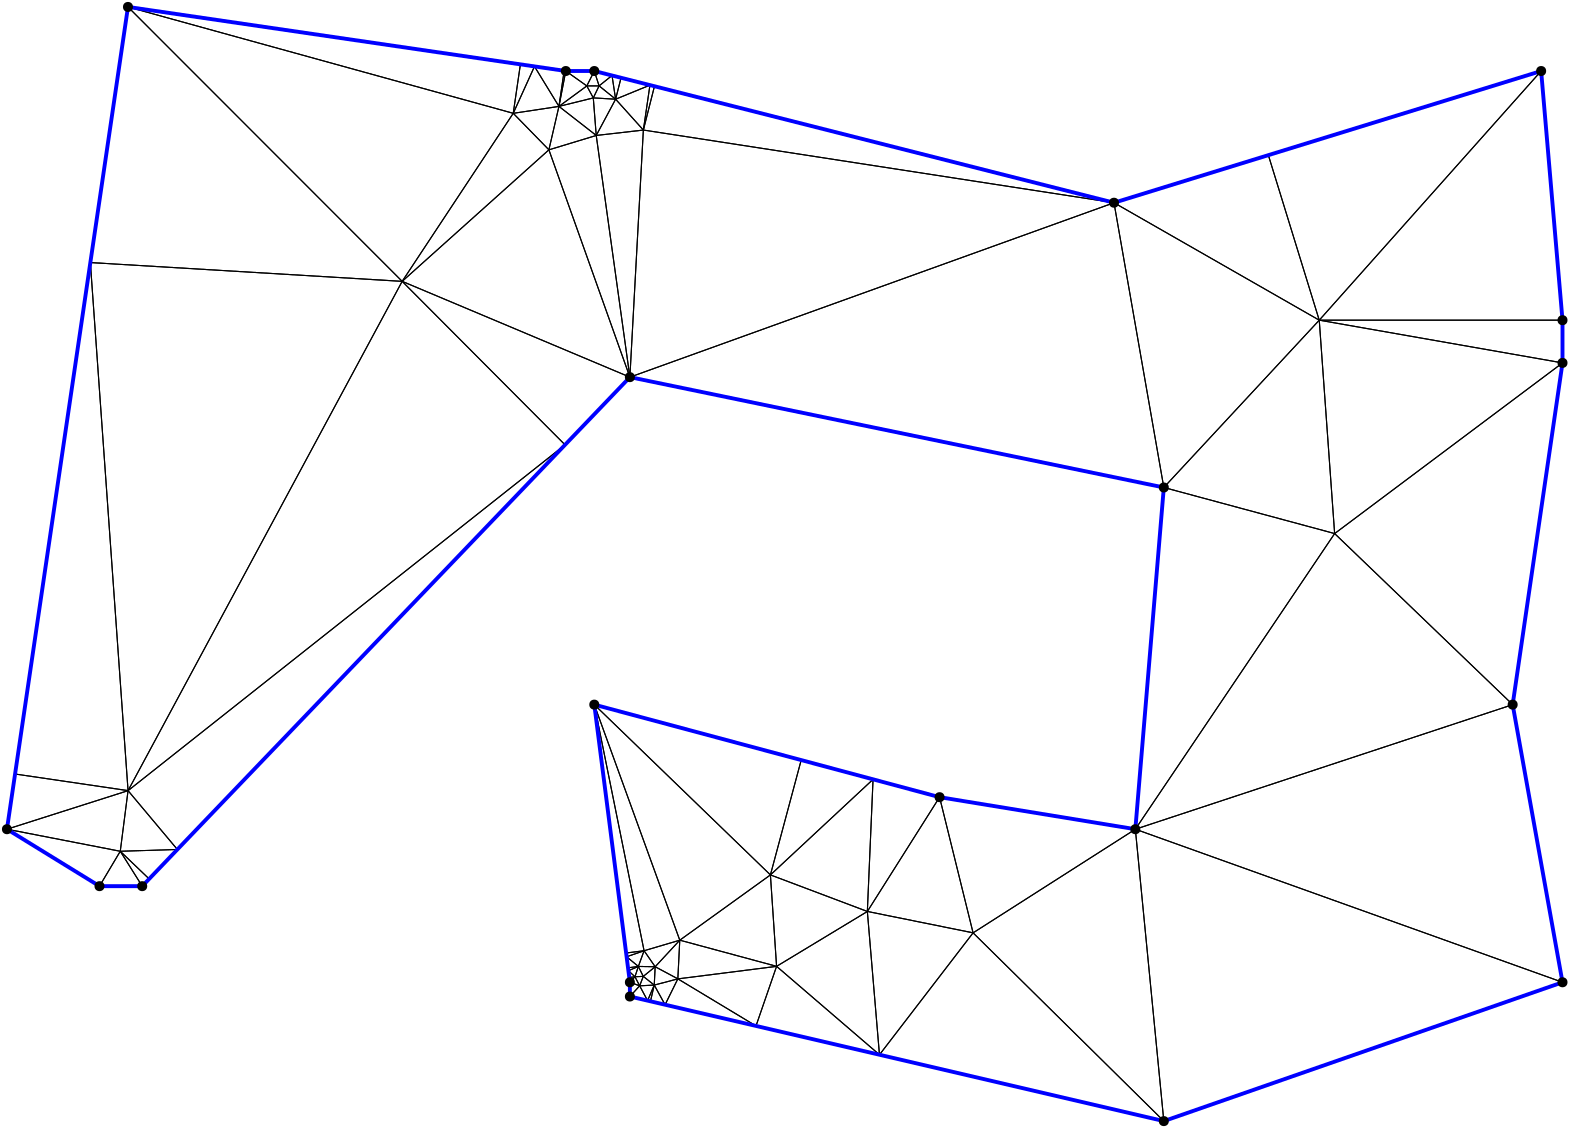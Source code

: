 <?xml version="1.0"?>
<!DOCTYPE ipe SYSTEM "ipe.dtd">
<ipe version="70218" creator="Ipe 7.2.24">
<info created="D:20221020151441" modified="D:20221020151441"/>
<ipestyle name="basic">
<symbol name="mark/disk(sx)" transformations="translations">
<path fill="sym-stroke">
0.6 0 0 0.6 0 0 e
</path>
</symbol>
<anglesize name="22.5 deg" value="22.5"/>
<anglesize name="30 deg" value="30"/>
<anglesize name="45 deg" value="45"/>
<anglesize name="60 deg" value="60"/>
<anglesize name="90 deg" value="90"/>
<arrowsize name="large" value="10"/>
<arrowsize name="small" value="5"/>
<arrowsize name="tiny" value="3"/>
<color name="blue" value="0 0 1"/>
<color name="gray" value="0.745"/>
<color name="green" value="0 1 0"/>
<color name="red" value="1 0 0"/>
<color name="pink" value="1 0.753 0.796"/>
<pen name="heavier" value="0.8"/>
<pen name="fat" value="1.4"/>
<pen name="ultrafat" value="2"/>
<gridsize name="16 pts (~6 mm)" value="16"/>
<gridsize name="32 pts (~12 mm)" value="32"/>
<gridsize name="4 pts" value="4"/>
<gridsize name="8 pts (~3 mm)" value="8"/>
<opacity name="10%" value="0.1"/>
<opacity name="25%" value="0.25"/>
<opacity name="50%" value="0.5"/>
<opacity name="75%" value="0.75"/>
<symbolsize name="large" value="5"/>
<symbolsize name="small" value="2"/>
<symbolsize name="tiny" value="1.1"/>
<textsize name="huge" value="\huge"/>
<textsize name="large" value="\large"/>
<textsize name="small" value="\small"/>
<textsize name="tiny" value="	iny"/>
<tiling name="falling" angle="-60" step="4" width="1"/>
<tiling name="rising" angle="30" step="4" width="1"/>
</ipestyle>
<page>
<layer name="hull"/>
<layer name="constraints"/>
<layer name="triangulation"/>
<layer name="obtuse"/>
<layer name="blub"/>
<layer name="problems"/>
<view layers="hull constraints triangulation obtuse blub" active="triangulation"/>
<path layer="triangulation" stroke="black">
414.535 602.618 m 
240.256 539.826 l 
</path>
<path layer="triangulation" stroke="black">
240.256 539.826 m 
432.476 500.101 l 
</path>
<path layer="triangulation" stroke="black">
432.476 500.101 m 
414.535 602.618 l 
</path>
<path layer="triangulation" stroke="black">
488.428 560.33 m 
432.476 500.101 l 
</path>
<path layer="triangulation" stroke="black">
432.476 500.101 m 
493.969 483.513 l 
</path>
<path layer="triangulation" stroke="black">
493.969 483.513 m 
488.428 560.33 l 
</path>
<path layer="triangulation" stroke="black">
56.7963 369.142 m 
64.6957 356.577 l 
</path>
<path layer="triangulation" stroke="black">
64.6957 356.577 m 
67.1921 359.182 l 
</path>
<path layer="triangulation" stroke="black">
67.1921 359.182 m 
56.7963 369.142 l 
</path>
<path layer="triangulation" stroke="black">
49.3181 356.577 m 
64.6957 356.577 l 
</path>
<path layer="triangulation" stroke="black">
64.6957 356.577 m 
56.7963 369.142 l 
</path>
<path layer="triangulation" stroke="black">
56.7963 369.142 m 
49.3181 356.577 l 
</path>
<path layer="triangulation" stroke="black">
245.11 628.78 m 
240.256 539.826 l 
</path>
<path layer="triangulation" stroke="black">
240.256 539.826 m 
414.535 602.618 l 
</path>
<path layer="triangulation" stroke="black">
414.535 602.618 m 
245.11 628.78 l 
</path>
<path layer="triangulation" stroke="black">
214.72 637.298 m 
211.102 621.662 l 
</path>
<path layer="triangulation" stroke="black">
211.102 621.662 m 
228.143 626.834 l 
</path>
<path layer="triangulation" stroke="black">
228.143 626.834 m 
214.72 637.298 l 
</path>
<path layer="triangulation" stroke="black">
59.5976 390.966 m 
56.7963 369.142 l 
</path>
<path layer="triangulation" stroke="black">
56.7963 369.142 m 
77.3505 369.786 l 
</path>
<path layer="triangulation" stroke="black">
77.3505 369.786 m 
59.5976 390.966 l 
</path>
<path layer="triangulation" stroke="black">
158.279 574.309 m 
216.911 515.458 l 
</path>
<path layer="triangulation" stroke="black">
216.911 515.458 m 
240.256 539.826 l 
</path>
<path layer="triangulation" stroke="black">
240.256 539.826 m 
158.279 574.309 l 
</path>
<path layer="triangulation" stroke="black">
470.106 619.752 m 
488.428 560.33 l 
</path>
<path layer="triangulation" stroke="black">
488.428 560.33 m 
568.311 650.032 l 
</path>
<path layer="triangulation" stroke="black">
568.311 650.032 m 
470.106 619.752 l 
</path>
<path layer="triangulation" stroke="black">
245.11 628.78 m 
228.143 626.834 l 
</path>
<path layer="triangulation" stroke="black">
228.143 626.834 m 
240.256 539.826 l 
</path>
<path layer="triangulation" stroke="black">
240.256 539.826 m 
245.11 628.78 l 
</path>
<path layer="triangulation" stroke="black">
493.969 483.513 m 
558.059 421.931 l 
</path>
<path layer="triangulation" stroke="black">
558.059 421.931 m 
576 544.952 l 
</path>
<path layer="triangulation" stroke="black">
576 544.952 m 
493.969 483.513 l 
</path>
<path layer="triangulation" stroke="black">
290.847 360.628 m 
327.798 395.032 l 
</path>
<path layer="triangulation" stroke="black">
327.798 395.032 m 
301.927 401.966 l 
</path>
<path layer="triangulation" stroke="black">
301.927 401.966 m 
290.847 360.628 l 
</path>
<path layer="triangulation" stroke="black">
488.428 560.33 m 
493.969 483.513 l 
</path>
<path layer="triangulation" stroke="black">
493.969 483.513 m 
576 544.952 l 
</path>
<path layer="triangulation" stroke="black">
576 544.952 m 
488.428 560.33 l 
</path>
<path layer="triangulation" stroke="black">
493.969 483.513 m 
422.224 377.08 l 
</path>
<path layer="triangulation" stroke="black">
422.224 377.08 m 
558.059 421.931 l 
</path>
<path layer="triangulation" stroke="black">
558.059 421.931 m 
493.969 483.513 l 
</path>
<path layer="triangulation" stroke="black">
422.224 377.08 m 
576 321.977 l 
</path>
<path layer="triangulation" stroke="black">
576 321.977 m 
558.059 421.931 l 
</path>
<path layer="triangulation" stroke="black">
558.059 421.931 m 
422.224 377.08 l 
</path>
<path layer="triangulation" stroke="black">
325.745 347.469 m 
351.744 388.613 l 
</path>
<path layer="triangulation" stroke="black">
351.744 388.613 m 
327.798 395.032 l 
</path>
<path layer="triangulation" stroke="black">
327.798 395.032 m 
325.745 347.469 l 
</path>
<path layer="triangulation" stroke="black">
363.808 339.772 m 
351.744 388.613 l 
</path>
<path layer="triangulation" stroke="black">
351.744 388.613 m 
325.745 347.469 l 
</path>
<path layer="triangulation" stroke="black">
325.745 347.469 m 
363.808 339.772 l 
</path>
<path layer="triangulation" stroke="black">
422.224 377.08 m 
432.476 272 l 
</path>
<path layer="triangulation" stroke="black">
432.476 272 m 
576 321.977 l 
</path>
<path layer="triangulation" stroke="black">
576 321.977 m 
422.224 377.08 l 
</path>
<path layer="triangulation" stroke="black">
46.0251 581.074 m 
59.5976 390.966 l 
</path>
<path layer="triangulation" stroke="black">
59.5976 390.966 m 
158.279 574.309 l 
</path>
<path layer="triangulation" stroke="black">
158.279 574.309 m 
46.0251 581.074 l 
</path>
<path layer="triangulation" stroke="black">
59.5976 390.966 m 
216.911 515.458 l 
</path>
<path layer="triangulation" stroke="black">
216.911 515.458 m 
158.279 574.309 l 
</path>
<path layer="triangulation" stroke="black">
158.279 574.309 m 
59.5976 390.966 l 
</path>
<path layer="triangulation" stroke="black">
247.665 315.123 m 
252.924 313.895 l 
</path>
<path layer="triangulation" stroke="black">
252.924 313.895 m 
249.029 320.969 l 
</path>
<path layer="triangulation" stroke="black">
249.029 320.969 m 
247.665 315.123 l 
</path>
<path layer="triangulation" stroke="black">
198.264 634.806 m 
158.279 574.309 l 
</path>
<path layer="triangulation" stroke="black">
158.279 574.309 m 
211.102 621.662 l 
</path>
<path layer="triangulation" stroke="black">
211.102 621.662 m 
198.264 634.806 l 
</path>
<path layer="triangulation" stroke="black">
56.7963 369.142 m 
16 377.08 l 
</path>
<path layer="triangulation" stroke="black">
16 377.08 m 
49.3181 356.577 l 
</path>
<path layer="triangulation" stroke="black">
49.3181 356.577 m 
56.7963 369.142 l 
</path>
<path layer="triangulation" stroke="black">
59.5698 673.098 m 
46.0251 581.074 l 
</path>
<path layer="triangulation" stroke="black">
46.0251 581.074 m 
158.279 574.309 l 
</path>
<path layer="triangulation" stroke="black">
158.279 574.309 m 
59.5698 673.098 l 
</path>
<path layer="triangulation" stroke="black">
205.911 651.683 m 
200.842 652.424 l 
</path>
<path layer="triangulation" stroke="black">
200.842 652.424 m 
198.264 634.806 l 
</path>
<path layer="triangulation" stroke="black">
198.264 634.806 m 
205.911 651.683 l 
</path>
<path layer="triangulation" stroke="black">
59.5698 673.098 m 
158.279 574.309 l 
</path>
<path layer="triangulation" stroke="black">
158.279 574.309 m 
198.264 634.806 l 
</path>
<path layer="triangulation" stroke="black">
198.264 634.806 m 
59.5698 673.098 l 
</path>
<path layer="triangulation" stroke="black">
238.906 332.51 m 
245.367 333.339 l 
</path>
<path layer="triangulation" stroke="black">
245.367 333.339 m 
227.442 421.931 l 
</path>
<path layer="triangulation" stroke="black">
227.442 421.931 m 
238.906 332.51 l 
</path>
<path layer="triangulation" stroke="black">
243.78 320.703 m 
240.256 321.977 l 
</path>
<path layer="triangulation" stroke="black">
240.256 321.977 m 
240.256 316.851 l 
</path>
<path layer="triangulation" stroke="black">
240.256 316.851 m 
243.78 320.703 l 
</path>
<path layer="triangulation" stroke="black">
414.535 602.618 m 
432.476 500.101 l 
</path>
<path layer="triangulation" stroke="black">
432.476 500.101 m 
488.428 560.33 l 
</path>
<path layer="triangulation" stroke="black">
488.428 560.33 m 
414.535 602.618 l 
</path>
<path layer="triangulation" stroke="black">
576 560.33 m 
488.428 560.33 l 
</path>
<path layer="triangulation" stroke="black">
488.428 560.33 m 
576 544.952 l 
</path>
<path layer="triangulation" stroke="black">
576 544.952 m 
576 560.33 l 
</path>
<path layer="triangulation" stroke="black">
432.476 500.101 m 
422.224 377.08 l 
</path>
<path layer="triangulation" stroke="black">
422.224 377.08 m 
493.969 483.513 l 
</path>
<path layer="triangulation" stroke="black">
493.969 483.513 m 
432.476 500.101 l 
</path>
<path layer="triangulation" stroke="black">
301.927 401.966 m 
227.442 421.931 l 
</path>
<path layer="triangulation" stroke="black">
227.442 421.931 m 
290.847 360.628 l 
</path>
<path layer="triangulation" stroke="black">
290.847 360.628 m 
301.927 401.966 l 
</path>
<path layer="triangulation" stroke="black">
257.523 323.207 m 
293.069 327.715 l 
</path>
<path layer="triangulation" stroke="black">
293.069 327.715 m 
258.219 337.131 l 
</path>
<path layer="triangulation" stroke="black">
258.219 337.131 m 
257.523 323.207 l 
</path>
<path layer="triangulation" stroke="black">
325.745 347.469 m 
327.798 395.032 l 
</path>
<path layer="triangulation" stroke="black">
327.798 395.032 m 
290.847 360.628 l 
</path>
<path layer="triangulation" stroke="black">
290.847 360.628 m 
325.745 347.469 l 
</path>
<path layer="triangulation" stroke="black">
249.361 327.573 m 
243.311 327.68 l 
</path>
<path layer="triangulation" stroke="black">
243.311 327.68 m 
245.078 324.103 l 
</path>
<path layer="triangulation" stroke="black">
245.078 324.103 m 
249.361 327.573 l 
</path>
<path layer="triangulation" stroke="black">
239.586 327.202 m 
239.721 326.15 l 
</path>
<path layer="triangulation" stroke="black">
239.721 326.15 m 
243.311 327.68 l 
</path>
<path layer="triangulation" stroke="black">
243.311 327.68 m 
239.586 327.202 l 
</path>
<path layer="triangulation" stroke="black">
227.442 421.931 m 
245.367 333.339 l 
</path>
<path layer="triangulation" stroke="black">
245.367 333.339 m 
258.219 337.131 l 
</path>
<path layer="triangulation" stroke="black">
258.219 337.131 m 
227.442 421.931 l 
</path>
<path layer="triangulation" stroke="black">
239.078 331.167 m 
243.311 327.68 l 
</path>
<path layer="triangulation" stroke="black">
243.311 327.68 m 
245.367 333.339 l 
</path>
<path layer="triangulation" stroke="black">
245.367 333.339 m 
239.078 331.167 l 
</path>
<path layer="triangulation" stroke="black">
77.3505 369.786 m 
56.7963 369.142 l 
</path>
<path layer="triangulation" stroke="black">
56.7963 369.142 m 
67.1921 359.182 l 
</path>
<path layer="triangulation" stroke="black">
67.1921 359.182 m 
77.3505 369.786 l 
</path>
<path layer="triangulation" stroke="black">
59.5976 390.966 m 
16 377.08 l 
</path>
<path layer="triangulation" stroke="black">
16 377.08 m 
56.7963 369.142 l 
</path>
<path layer="triangulation" stroke="black">
56.7963 369.142 m 
59.5976 390.966 l 
</path>
<path layer="triangulation" stroke="black">
239.078 331.167 m 
245.367 333.339 l 
</path>
<path layer="triangulation" stroke="black">
245.367 333.339 m 
238.906 332.51 l 
</path>
<path layer="triangulation" stroke="black">
238.906 332.51 m 
239.078 331.167 l 
</path>
<path layer="triangulation" stroke="black">
239.078 331.167 m 
239.586 327.202 l 
</path>
<path layer="triangulation" stroke="black">
239.586 327.202 m 
243.311 327.68 l 
</path>
<path layer="triangulation" stroke="black">
243.311 327.68 m 
239.078 331.167 l 
</path>
<path layer="triangulation" stroke="black">
242.085 323.968 m 
245.078 324.103 l 
</path>
<path layer="triangulation" stroke="black">
245.078 324.103 m 
243.311 327.68 l 
</path>
<path layer="triangulation" stroke="black">
243.311 327.68 m 
242.085 323.968 l 
</path>
<path layer="triangulation" stroke="black">
205.911 651.683 m 
198.264 634.806 l 
</path>
<path layer="triangulation" stroke="black">
198.264 634.806 m 
214.72 637.298 l 
</path>
<path layer="triangulation" stroke="black">
214.72 637.298 m 
205.911 651.683 l 
</path>
<path layer="triangulation" stroke="black">
158.279 574.309 m 
240.256 539.826 l 
</path>
<path layer="triangulation" stroke="black">
240.256 539.826 m 
211.102 621.662 l 
</path>
<path layer="triangulation" stroke="black">
211.102 621.662 m 
158.279 574.309 l 
</path>
<path layer="triangulation" stroke="black">
217.19 650.032 m 
214.72 637.298 l 
</path>
<path layer="triangulation" stroke="black">
214.72 637.298 m 
224.751 644.664 l 
</path>
<path layer="triangulation" stroke="black">
224.751 644.664 m 
217.19 650.032 l 
</path>
<path layer="triangulation" stroke="black">
211.102 621.662 m 
240.256 539.826 l 
</path>
<path layer="triangulation" stroke="black">
240.256 539.826 m 
228.143 626.834 l 
</path>
<path layer="triangulation" stroke="black">
228.143 626.834 m 
211.102 621.662 l 
</path>
<path layer="triangulation" stroke="black">
18.925 396.953 m 
16 377.08 l 
</path>
<path layer="triangulation" stroke="black">
16 377.08 m 
59.5976 390.966 l 
</path>
<path layer="triangulation" stroke="black">
59.5976 390.966 m 
18.925 396.953 l 
</path>
<path layer="triangulation" stroke="black">
46.0251 581.074 m 
18.925 396.953 l 
</path>
<path layer="triangulation" stroke="black">
18.925 396.953 m 
59.5976 390.966 l 
</path>
<path layer="triangulation" stroke="black">
59.5976 390.966 m 
46.0251 581.074 l 
</path>
<path layer="triangulation" stroke="black">
227.084 640.356 m 
214.72 637.298 l 
</path>
<path layer="triangulation" stroke="black">
214.72 637.298 m 
228.143 626.834 l 
</path>
<path layer="triangulation" stroke="black">
228.143 626.834 m 
227.084 640.356 l 
</path>
<path layer="triangulation" stroke="black">
217.19 650.032 m 
216.596 650.119 l 
</path>
<path layer="triangulation" stroke="black">
216.596 650.119 m 
214.72 637.298 l 
</path>
<path layer="triangulation" stroke="black">
214.72 637.298 m 
217.19 650.032 l 
</path>
<path layer="triangulation" stroke="black">
214.72 637.298 m 
198.264 634.806 l 
</path>
<path layer="triangulation" stroke="black">
198.264 634.806 m 
211.102 621.662 l 
</path>
<path layer="triangulation" stroke="black">
211.102 621.662 m 
214.72 637.298 l 
</path>
<path layer="triangulation" stroke="black">
200.842 652.424 m 
59.5698 673.098 l 
</path>
<path layer="triangulation" stroke="black">
59.5698 673.098 m 
198.264 634.806 l 
</path>
<path layer="triangulation" stroke="black">
198.264 634.806 m 
200.842 652.424 l 
</path>
<path layer="triangulation" stroke="black">
227.084 640.356 m 
224.751 644.664 l 
</path>
<path layer="triangulation" stroke="black">
224.751 644.664 m 
214.72 637.298 l 
</path>
<path layer="triangulation" stroke="black">
214.72 637.298 m 
227.084 640.356 l 
</path>
<path layer="triangulation" stroke="black">
227.442 650.032 m 
217.19 650.032 l 
</path>
<path layer="triangulation" stroke="black">
217.19 650.032 m 
224.751 644.664 l 
</path>
<path layer="triangulation" stroke="black">
224.751 644.664 m 
227.442 650.032 l 
</path>
<path layer="triangulation" stroke="black">
216.596 650.119 m 
205.911 651.683 l 
</path>
<path layer="triangulation" stroke="black">
205.911 651.683 m 
214.72 637.298 l 
</path>
<path layer="triangulation" stroke="black">
214.72 637.298 m 
216.596 650.119 l 
</path>
<path layer="triangulation" stroke="black">
227.442 650.032 m 
224.751 644.664 l 
</path>
<path layer="triangulation" stroke="black">
224.751 644.664 m 
229.172 644.681 l 
</path>
<path layer="triangulation" stroke="black">
229.172 644.681 m 
227.442 650.032 l 
</path>
<path layer="triangulation" stroke="black">
247.478 644.954 m 
237.075 647.591 l 
</path>
<path layer="triangulation" stroke="black">
237.075 647.591 m 
235.122 639.886 l 
</path>
<path layer="triangulation" stroke="black">
235.122 639.886 m 
247.478 644.954 l 
</path>
<path layer="triangulation" stroke="black">
233.823 648.415 m 
227.442 650.032 l 
</path>
<path layer="triangulation" stroke="black">
227.442 650.032 m 
229.172 644.681 l 
</path>
<path layer="triangulation" stroke="black">
229.172 644.681 m 
233.823 648.415 l 
</path>
<path layer="triangulation" stroke="black">
235.122 639.886 m 
229.172 644.681 l 
</path>
<path layer="triangulation" stroke="black">
229.172 644.681 m 
227.084 640.356 l 
</path>
<path layer="triangulation" stroke="black">
227.084 640.356 m 
235.122 639.886 l 
</path>
<path layer="triangulation" stroke="black">
235.122 639.886 m 
233.823 648.415 l 
</path>
<path layer="triangulation" stroke="black">
233.823 648.415 m 
229.172 644.681 l 
</path>
<path layer="triangulation" stroke="black">
229.172 644.681 m 
235.122 639.886 l 
</path>
<path layer="triangulation" stroke="black">
235.122 639.886 m 
227.084 640.356 l 
</path>
<path layer="triangulation" stroke="black">
227.084 640.356 m 
228.143 626.834 l 
</path>
<path layer="triangulation" stroke="black">
228.143 626.834 m 
235.122 639.886 l 
</path>
<path layer="triangulation" stroke="black">
229.172 644.681 m 
224.751 644.664 l 
</path>
<path layer="triangulation" stroke="black">
224.751 644.664 m 
227.084 640.356 l 
</path>
<path layer="triangulation" stroke="black">
227.084 640.356 m 
229.172 644.681 l 
</path>
<path layer="triangulation" stroke="black">
247.478 644.954 m 
235.122 639.886 l 
</path>
<path layer="triangulation" stroke="black">
235.122 639.886 m 
245.11 628.78 l 
</path>
<path layer="triangulation" stroke="black">
245.11 628.78 m 
247.478 644.954 l 
</path>
<path layer="triangulation" stroke="black">
237.075 647.591 m 
233.823 648.415 l 
</path>
<path layer="triangulation" stroke="black">
233.823 648.415 m 
235.122 639.886 l 
</path>
<path layer="triangulation" stroke="black">
235.122 639.886 m 
237.075 647.591 l 
</path>
<path layer="triangulation" stroke="black">
243.78 320.703 m 
245.078 324.103 l 
</path>
<path layer="triangulation" stroke="black">
245.078 324.103 m 
242.085 323.968 l 
</path>
<path layer="triangulation" stroke="black">
242.085 323.968 m 
243.78 320.703 l 
</path>
<path layer="triangulation" stroke="black">
243.311 327.68 m 
239.721 326.15 l 
</path>
<path layer="triangulation" stroke="black">
239.721 326.15 m 
242.085 323.968 l 
</path>
<path layer="triangulation" stroke="black">
242.085 323.968 m 
243.311 327.68 l 
</path>
<path layer="triangulation" stroke="black">
257.523 323.207 m 
249.361 327.573 l 
</path>
<path layer="triangulation" stroke="black">
249.361 327.573 m 
249.029 320.969 l 
</path>
<path layer="triangulation" stroke="black">
249.029 320.969 m 
257.523 323.207 l 
</path>
<path layer="triangulation" stroke="black">
245.367 333.339 m 
243.311 327.68 l 
</path>
<path layer="triangulation" stroke="black">
243.311 327.68 m 
249.361 327.573 l 
</path>
<path layer="triangulation" stroke="black">
249.361 327.573 m 
245.367 333.339 l 
</path>
<path layer="triangulation" stroke="black">
249.104 644.542 m 
245.11 628.78 l 
</path>
<path layer="triangulation" stroke="black">
245.11 628.78 m 
414.535 602.618 l 
</path>
<path layer="triangulation" stroke="black">
414.535 602.618 m 
249.104 644.542 l 
</path>
<path layer="triangulation" stroke="black">
235.122 639.886 m 
228.143 626.834 l 
</path>
<path layer="triangulation" stroke="black">
228.143 626.834 m 
245.11 628.78 l 
</path>
<path layer="triangulation" stroke="black">
245.11 628.78 m 
235.122 639.886 l 
</path>
<path layer="triangulation" stroke="black">
247.478 644.954 m 
245.11 628.78 l 
</path>
<path layer="triangulation" stroke="black">
245.11 628.78 m 
249.104 644.542 l 
</path>
<path layer="triangulation" stroke="black">
249.104 644.542 m 
247.478 644.954 l 
</path>
<path layer="triangulation" stroke="black">
258.219 337.131 m 
293.069 327.715 l 
</path>
<path layer="triangulation" stroke="black">
293.069 327.715 m 
290.847 360.628 l 
</path>
<path layer="triangulation" stroke="black">
290.847 360.628 m 
258.219 337.131 l 
</path>
<path layer="triangulation" stroke="black">
363.808 339.772 m 
422.224 377.08 l 
</path>
<path layer="triangulation" stroke="black">
422.224 377.08 m 
351.744 388.613 l 
</path>
<path layer="triangulation" stroke="black">
351.744 388.613 m 
363.808 339.772 l 
</path>
<path layer="triangulation" stroke="black">
568.311 650.032 m 
488.428 560.33 l 
</path>
<path layer="triangulation" stroke="black">
488.428 560.33 m 
576 560.33 l 
</path>
<path layer="triangulation" stroke="black">
576 560.33 m 
568.311 650.032 l 
</path>
<path layer="triangulation" stroke="black">
470.106 619.752 m 
414.535 602.618 l 
</path>
<path layer="triangulation" stroke="black">
414.535 602.618 m 
488.428 560.33 l 
</path>
<path layer="triangulation" stroke="black">
488.428 560.33 m 
470.106 619.752 l 
</path>
<path layer="triangulation" stroke="black">
293.069 327.715 m 
285.658 306.257 l 
</path>
<path layer="triangulation" stroke="black">
285.658 306.257 m 
330.107 295.886 l 
</path>
<path layer="triangulation" stroke="black">
330.107 295.886 m 
293.069 327.715 l 
</path>
<path layer="triangulation" stroke="black">
432.476 272 m 
422.224 377.08 l 
</path>
<path layer="triangulation" stroke="black">
422.224 377.08 m 
363.808 339.772 l 
</path>
<path layer="triangulation" stroke="black">
363.808 339.772 m 
432.476 272 l 
</path>
<path layer="triangulation" stroke="black">
227.442 421.931 m 
258.219 337.131 l 
</path>
<path layer="triangulation" stroke="black">
258.219 337.131 m 
290.847 360.628 l 
</path>
<path layer="triangulation" stroke="black">
290.847 360.628 m 
227.442 421.931 l 
</path>
<path layer="triangulation" stroke="black">
245.367 333.339 m 
249.361 327.573 l 
</path>
<path layer="triangulation" stroke="black">
249.361 327.573 m 
258.219 337.131 l 
</path>
<path layer="triangulation" stroke="black">
258.219 337.131 m 
245.367 333.339 l 
</path>
<path layer="triangulation" stroke="black">
330.107 295.886 m 
325.745 347.469 l 
</path>
<path layer="triangulation" stroke="black">
325.745 347.469 m 
293.069 327.715 l 
</path>
<path layer="triangulation" stroke="black">
293.069 327.715 m 
330.107 295.886 l 
</path>
<path layer="triangulation" stroke="black">
325.745 347.469 m 
290.847 360.628 l 
</path>
<path layer="triangulation" stroke="black">
290.847 360.628 m 
293.069 327.715 l 
</path>
<path layer="triangulation" stroke="black">
293.069 327.715 m 
325.745 347.469 l 
</path>
<path layer="triangulation" stroke="black">
245.078 324.103 m 
249.029 320.969 l 
</path>
<path layer="triangulation" stroke="black">
249.029 320.969 m 
249.361 327.573 l 
</path>
<path layer="triangulation" stroke="black">
249.361 327.573 m 
245.078 324.103 l 
</path>
<path layer="triangulation" stroke="black">
249.029 320.969 m 
246.629 315.364 l 
</path>
<path layer="triangulation" stroke="black">
246.629 315.364 m 
247.665 315.123 l 
</path>
<path layer="triangulation" stroke="black">
247.665 315.123 m 
249.029 320.969 l 
</path>
<path layer="triangulation" stroke="black">
249.361 327.573 m 
257.523 323.207 l 
</path>
<path layer="triangulation" stroke="black">
257.523 323.207 m 
258.219 337.131 l 
</path>
<path layer="triangulation" stroke="black">
258.219 337.131 m 
249.361 327.573 l 
</path>
<path layer="triangulation" stroke="black">
249.029 320.969 m 
243.78 320.703 l 
</path>
<path layer="triangulation" stroke="black">
243.78 320.703 m 
246.629 315.364 l 
</path>
<path layer="triangulation" stroke="black">
246.629 315.364 m 
249.029 320.969 l 
</path>
<path layer="triangulation" stroke="black">
246.629 315.364 m 
243.78 320.703 l 
</path>
<path layer="triangulation" stroke="black">
243.78 320.703 m 
240.256 316.851 l 
</path>
<path layer="triangulation" stroke="black">
240.256 316.851 m 
246.629 315.364 l 
</path>
<path layer="triangulation" stroke="black">
249.029 320.969 m 
245.078 324.103 l 
</path>
<path layer="triangulation" stroke="black">
245.078 324.103 m 
243.78 320.703 l 
</path>
<path layer="triangulation" stroke="black">
243.78 320.703 m 
249.029 320.969 l 
</path>
<path layer="triangulation" stroke="black">
240.035 323.705 m 
242.085 323.968 l 
</path>
<path layer="triangulation" stroke="black">
242.085 323.968 m 
239.721 326.15 l 
</path>
<path layer="triangulation" stroke="black">
239.721 326.15 m 
240.035 323.705 l 
</path>
<path layer="triangulation" stroke="black">
240.256 321.977 m 
243.78 320.703 l 
</path>
<path layer="triangulation" stroke="black">
243.78 320.703 m 
242.085 323.968 l 
</path>
<path layer="triangulation" stroke="black">
242.085 323.968 m 
240.256 321.977 l 
</path>
<path layer="triangulation" stroke="black">
240.256 321.977 m 
242.085 323.968 l 
</path>
<path layer="triangulation" stroke="black">
242.085 323.968 m 
240.035 323.705 l 
</path>
<path layer="triangulation" stroke="black">
240.035 323.705 m 
240.256 321.977 l 
</path>
<path layer="triangulation" stroke="black">
285.658 306.257 m 
257.523 323.207 l 
</path>
<path layer="triangulation" stroke="black">
257.523 323.207 m 
252.924 313.895 l 
</path>
<path layer="triangulation" stroke="black">
252.924 313.895 m 
285.658 306.257 l 
</path>
<path layer="triangulation" stroke="black">
252.924 313.895 m 
257.523 323.207 l 
</path>
<path layer="triangulation" stroke="black">
257.523 323.207 m 
249.029 320.969 l 
</path>
<path layer="triangulation" stroke="black">
249.029 320.969 m 
252.924 313.895 l 
</path>
<path layer="triangulation" stroke="black">
363.808 339.772 m 
325.745 347.469 l 
</path>
<path layer="triangulation" stroke="black">
325.745 347.469 m 
330.107 295.886 l 
</path>
<path layer="triangulation" stroke="black">
330.107 295.886 m 
363.808 339.772 l 
</path>
<path layer="triangulation" stroke="black">
293.069 327.715 m 
257.523 323.207 l 
</path>
<path layer="triangulation" stroke="black">
257.523 323.207 m 
285.658 306.257 l 
</path>
<path layer="triangulation" stroke="black">
285.658 306.257 m 
293.069 327.715 l 
</path>
<path layer="triangulation" stroke="black">
363.808 339.772 m 
330.107 295.886 l 
</path>
<path layer="triangulation" stroke="black">
330.107 295.886 m 
432.476 272 l 
</path>
<path layer="triangulation" stroke="black">
432.476 272 m 
363.808 339.772 l 
</path>
<path layer="triangulation" stroke="black">
77.3505 369.786 m 
216.911 515.458 l 
</path>
<path layer="triangulation" stroke="black">
216.911 515.458 m 
59.5976 390.966 l 
</path>
<path layer="triangulation" stroke="black">
59.5976 390.966 m 
77.3505 369.786 l 
</path>
<path layer="hull" stroke="blue" pen="fat">
432.476 272 m 
576 321.977 l 
</path>
<path layer="hull" stroke="blue" pen="fat">
576 321.977 m 
558.059 421.931 l 
</path>
<path layer="hull" stroke="blue" pen="fat">
558.059 421.931 m 
576 544.952 l 
</path>
<path layer="hull" stroke="blue" pen="fat">
576 544.952 m 
576 560.33 l 
</path>
<path layer="hull" stroke="blue" pen="fat">
576 560.33 m 
568.311 650.032 l 
</path>
<path layer="hull" stroke="blue" pen="fat">
568.311 650.032 m 
414.535 602.618 l 
</path>
<path layer="hull" stroke="blue" pen="fat">
414.535 602.618 m 
227.442 650.032 l 
</path>
<path layer="hull" stroke="blue" pen="fat">
227.442 650.032 m 
217.19 650.032 l 
</path>
<path layer="hull" stroke="blue" pen="fat">
217.19 650.032 m 
59.5698 673.098 l 
</path>
<path layer="hull" stroke="blue" pen="fat">
59.5698 673.098 m 
16 377.08 l 
</path>
<path layer="hull" stroke="blue" pen="fat">
16 377.08 m 
49.3181 356.577 l 
</path>
<path layer="hull" stroke="blue" pen="fat">
49.3181 356.577 m 
64.6957 356.577 l 
</path>
<path layer="hull" stroke="blue" pen="fat">
64.6957 356.577 m 
240.256 539.826 l 
</path>
<path layer="hull" stroke="blue" pen="fat">
240.256 539.826 m 
432.476 500.101 l 
</path>
<path layer="hull" stroke="blue" pen="fat">
432.476 500.101 m 
422.224 377.08 l 
</path>
<path layer="hull" stroke="blue" pen="fat">
422.224 377.08 m 
351.744 388.613 l 
</path>
<path layer="hull" stroke="blue" pen="fat">
351.744 388.613 m 
227.442 421.931 l 
</path>
<path layer="hull" stroke="blue" pen="fat">
227.442 421.931 m 
240.256 321.977 l 
</path>
<path layer="hull" stroke="blue" pen="fat">
240.256 321.977 m 
240.256 316.851 l 
</path>
<path layer="hull" stroke="blue" pen="fat">
240.256 316.851 m 
432.476 272 l 
</path>
<use layer="points" name="mark/disk(sx)" pos="432.476 272" size="normal" stroke="black"/>
<use layer="points" name="mark/disk(sx)" pos="576 321.977" size="normal" stroke="black"/>
<use layer="points" name="mark/disk(sx)" pos="558.059 421.931" size="normal" stroke="black"/>
<use layer="points" name="mark/disk(sx)" pos="576 544.952" size="normal" stroke="black"/>
<use layer="points" name="mark/disk(sx)" pos="576 560.33" size="normal" stroke="black"/>
<use layer="points" name="mark/disk(sx)" pos="568.311 650.032" size="normal" stroke="black"/>
<use layer="points" name="mark/disk(sx)" pos="414.535 602.618" size="normal" stroke="black"/>
<use layer="points" name="mark/disk(sx)" pos="227.442 650.032" size="normal" stroke="black"/>
<use layer="points" name="mark/disk(sx)" pos="217.19 650.032" size="normal" stroke="black"/>
<use layer="points" name="mark/disk(sx)" pos="59.5698 673.098" size="normal" stroke="black"/>
<use layer="points" name="mark/disk(sx)" pos="16 377.08" size="normal" stroke="black"/>
<use layer="points" name="mark/disk(sx)" pos="49.3181 356.577" size="normal" stroke="black"/>
<use layer="points" name="mark/disk(sx)" pos="64.6957 356.577" size="normal" stroke="black"/>
<use layer="points" name="mark/disk(sx)" pos="240.256 539.826" size="normal" stroke="black"/>
<use layer="points" name="mark/disk(sx)" pos="432.476 500.101" size="normal" stroke="black"/>
<use layer="points" name="mark/disk(sx)" pos="422.224 377.08" size="normal" stroke="black"/>
<use layer="points" name="mark/disk(sx)" pos="351.744 388.613" size="normal" stroke="black"/>
<use layer="points" name="mark/disk(sx)" pos="227.442 421.931" size="normal" stroke="black"/>
<use layer="points" name="mark/disk(sx)" pos="240.256 321.977" size="normal" stroke="black"/>
<use layer="points" name="mark/disk(sx)" pos="240.256 316.851" size="normal" stroke="black"/>
</page>
</ipe>
